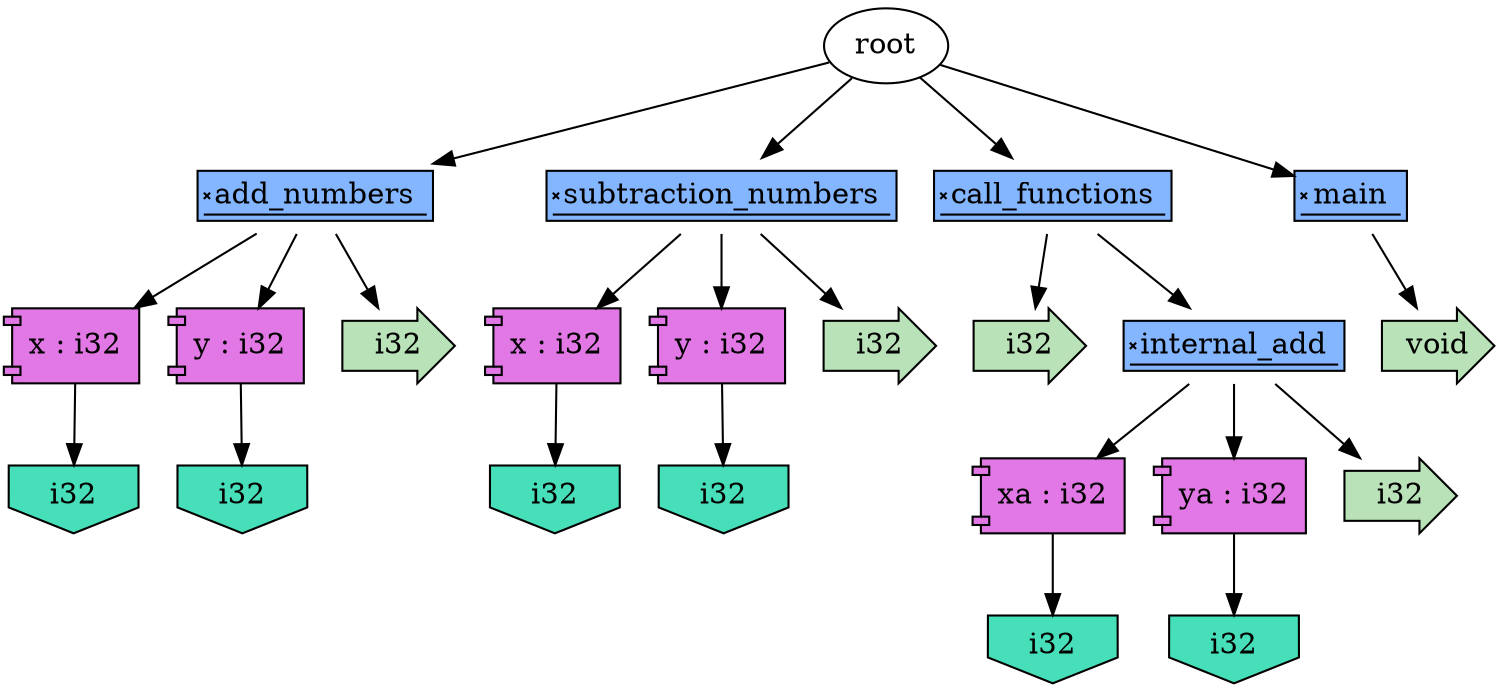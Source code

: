 digraph G {
    0 [fillcolor = white;label = root;shape = "";style = filled;];
    1 [fillcolor = "#84B6FF";label = add_numbers;shape = signature;style = filled;];
    2 [fillcolor = "#e278e6";label = "x : i32";shape = component;style = filled;];
    3 [fillcolor = "#47dfb9";label = i32;shape = invhouse;style = filled;];
    4 [fillcolor = "#e278e6";label = "y : i32";shape = component;style = filled;];
    5 [fillcolor = "#47dfb9";label = i32;shape = invhouse;style = filled;];
    6 [fillcolor = "#b9e2b9";label = i32;shape = rarrow;style = filled;];
    7 [fillcolor = "#84B6FF";label = subtraction_numbers;shape = signature;style = filled;];
    8 [fillcolor = "#e278e6";label = "x : i32";shape = component;style = filled;];
    9 [fillcolor = "#47dfb9";label = i32;shape = invhouse;style = filled;];
    10 [fillcolor = "#e278e6";label = "y : i32";shape = component;style = filled;];
    11 [fillcolor = "#47dfb9";label = i32;shape = invhouse;style = filled;];
    12 [fillcolor = "#b9e2b9";label = i32;shape = rarrow;style = filled;];
    13 [fillcolor = "#84B6FF";label = call_functions;shape = signature;style = filled;];
    14 [fillcolor = "#b9e2b9";label = i32;shape = rarrow;style = filled;];
    15 [fillcolor = "#84B6FF";label = internal_add;shape = signature;style = filled;];
    16 [fillcolor = "#e278e6";label = "xa : i32";shape = component;style = filled;];
    17 [fillcolor = "#47dfb9";label = i32;shape = invhouse;style = filled;];
    18 [fillcolor = "#e278e6";label = "ya : i32";shape = component;style = filled;];
    19 [fillcolor = "#47dfb9";label = i32;shape = invhouse;style = filled;];
    20 [fillcolor = "#b9e2b9";label = i32;shape = rarrow;style = filled;];
    21 [fillcolor = "#84B6FF";label = main;shape = signature;style = filled;];
    22 [fillcolor = "#b9e2b9";label = void;shape = rarrow;style = filled;];
    0 -> 1 [label = "";];
    1 -> 2 [label = "";];
    2 -> 3 [label = "";];
    1 -> 4 [label = "";];
    4 -> 5 [label = "";];
    1 -> 6 [label = "";];
    0 -> 7 [label = "";];
    7 -> 8 [label = "";];
    8 -> 9 [label = "";];
    7 -> 10 [label = "";];
    10 -> 11 [label = "";];
    7 -> 12 [label = "";];
    0 -> 13 [label = "";];
    13 -> 14 [label = "";];
    13 -> 15 [label = "";];
    15 -> 16 [label = "";];
    16 -> 17 [label = "";];
    15 -> 18 [label = "";];
    18 -> 19 [label = "";];
    15 -> 20 [label = "";];
    0 -> 21 [label = "";];
    21 -> 22 [label = "";];
}